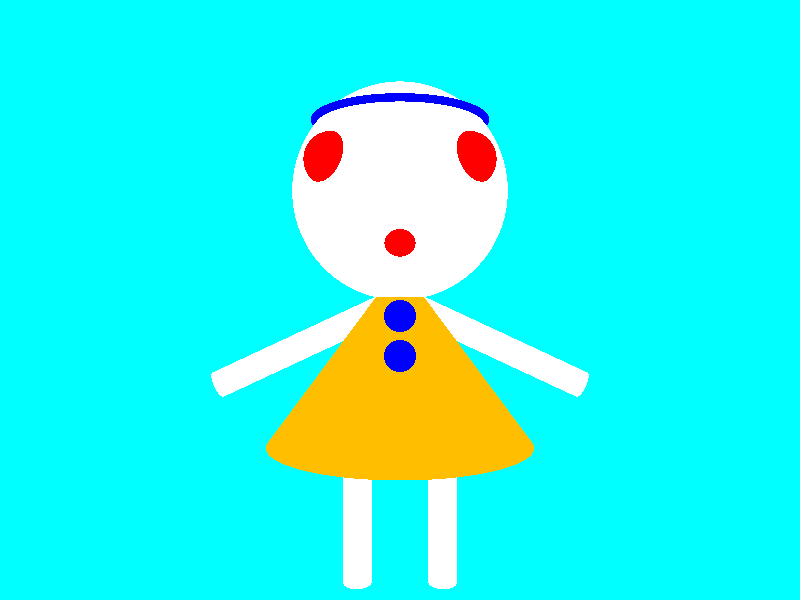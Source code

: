 background{
rgb<0,1,1>
}
   
   
#declare FrontCameraPos = <0,0,-17>;
#declare BackCameraPos = <0,0,15>;
#declare LeftHandSideCameraPos = <-15,0,0>;
#declare RightHandSideCameraPos = <15,0,0>;
#declare UpCameraPos = <0,15,0>;
#declare DownCameraPos = <0,-15,0>;
#declare UpLeftCameraPos = <-15,15,0>;
#declare UpRightCameraPos = <15,15,0>;
#declare DownLeftCameraPos = <-15,-15,0>;
#declare DownRightCameraPos = <15,-15,0>;   



#declare SolidBlue = texture{
pigment{
rgb<0,0,1>
}
};

camera{
location FrontCameraPos
look_at <0,0,0>
}


light_source{
<100,100,0>
rgb<1,1,1>
}



light_source{
<-100,-100,0>
rgb<1,1,1>
}  


light_source{
<0,0,-100>
rgb<1,1,1>
}  

  
  
  
  
sphere{
<0,3,0>//center
3//radius
texture{
pigment{
rgb<1,1,1>
} 
}
}




sphere{
<-1.7,3.5,-2>//center
.7//radius
texture{
pigment{
rgb<1,0,0>
}
} 
}


sphere{
<1.7,3.5,-2>//center
.7//radius
texture{
pigment{
rgb<1,0,0>
}
} 
}    



sphere{
<0,1.7,-2>//center
.7//radius
texture{
pigment{
rgb<1,0,0>
}
} 
}


cone{
<0,-4,0>//base point
3.7//base radius
<0,1,0>//cap point
0//cap radius
texture{
pigment{
rgb<1,0.75,0> 
}
}
}


cone{
<0,5,0>//base point
2.5//base radius
<0,2,0>//cap point
0//cap radius
texture{
pigment{
rgb<0,0,1>
}
}
}   



light_source{
<20,0,-13>//location
rgb<1,1,1>
} 



cylinder{  
<-1.2,-8,0>//base point
<-1.2,-4,0>//cap point
0.4//radius
texture{
pigment{
rgb<1,1,1>
}
}
}  




cylinder{  
<1.2,-8,0>//base point
<1.2,-4,0>//cap point
0.4//radius
texture{
pigment{
rgb<1,1,1>
}
}
}





/*cylinder{
<0,-6,0>//base point
<0,0,0>//cap point
.4//radius
rotate <90,0,0>
rotate <0,90,0> 
texture{
pigment{
rgb<1,1,1>
}
}
}*/ 




cylinder{
<0,-6,0>//base point
<0,0,0>//cap point
.4//radius
translate <0,0,1>
rotate <0,0,-65> 
texture{
pigment{
rgb<1,1,1>
}
}
}   

 
 
cylinder{
<0,-6,0>//base point
<0,0,0>//cap point
.4//radius
translate <0,0,1>
rotate <0,0,65>
texture{
pigment{
rgb<1,1,1>
}
}
}   



#declare YLenght = -0.4;



sphere{
<0,YLenght,-2>//center
.4//radius
texture{
SolidBlue
}
}



sphere{
<0,-1+YLenght,-2>//center
.4//radius
texture{
SolidBlue
}
}  
  
  
  
  
  


























